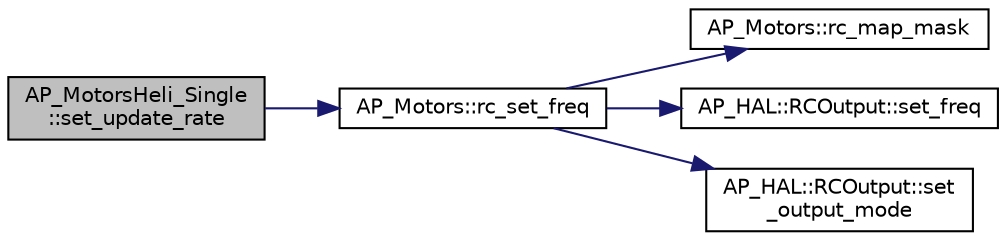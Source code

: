 digraph "AP_MotorsHeli_Single::set_update_rate"
{
 // INTERACTIVE_SVG=YES
  edge [fontname="Helvetica",fontsize="10",labelfontname="Helvetica",labelfontsize="10"];
  node [fontname="Helvetica",fontsize="10",shape=record];
  rankdir="LR";
  Node1 [label="AP_MotorsHeli_Single\l::set_update_rate",height=0.2,width=0.4,color="black", fillcolor="grey75", style="filled", fontcolor="black"];
  Node1 -> Node2 [color="midnightblue",fontsize="10",style="solid",fontname="Helvetica"];
  Node2 [label="AP_Motors::rc_set_freq",height=0.2,width=0.4,color="black", fillcolor="white", style="filled",URL="$classAP__Motors.html#a3d84a895c644d34e7fe78d7301ccf534"];
  Node2 -> Node3 [color="midnightblue",fontsize="10",style="solid",fontname="Helvetica"];
  Node3 [label="AP_Motors::rc_map_mask",height=0.2,width=0.4,color="black", fillcolor="white", style="filled",URL="$classAP__Motors.html#ac3abe2484a90e4717f50b63613e05ba6"];
  Node2 -> Node4 [color="midnightblue",fontsize="10",style="solid",fontname="Helvetica"];
  Node4 [label="AP_HAL::RCOutput::set_freq",height=0.2,width=0.4,color="black", fillcolor="white", style="filled",URL="$classAP__HAL_1_1RCOutput.html#ae7903398aa18e2472dd34081e626dcb7"];
  Node2 -> Node5 [color="midnightblue",fontsize="10",style="solid",fontname="Helvetica"];
  Node5 [label="AP_HAL::RCOutput::set\l_output_mode",height=0.2,width=0.4,color="black", fillcolor="white", style="filled",URL="$classAP__HAL_1_1RCOutput.html#a2750a3caebe138a66da523e78502d51c"];
}
